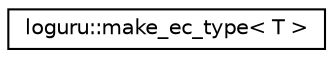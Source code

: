 digraph "Graphical Class Hierarchy"
{
  edge [fontname="Helvetica",fontsize="10",labelfontname="Helvetica",labelfontsize="10"];
  node [fontname="Helvetica",fontsize="10",shape=record];
  rankdir="LR";
  Node0 [label="loguru::make_ec_type\< T \>",height=0.2,width=0.4,color="black", fillcolor="white", style="filled",URL="$structloguru_1_1make__ec__type.html"];
}
